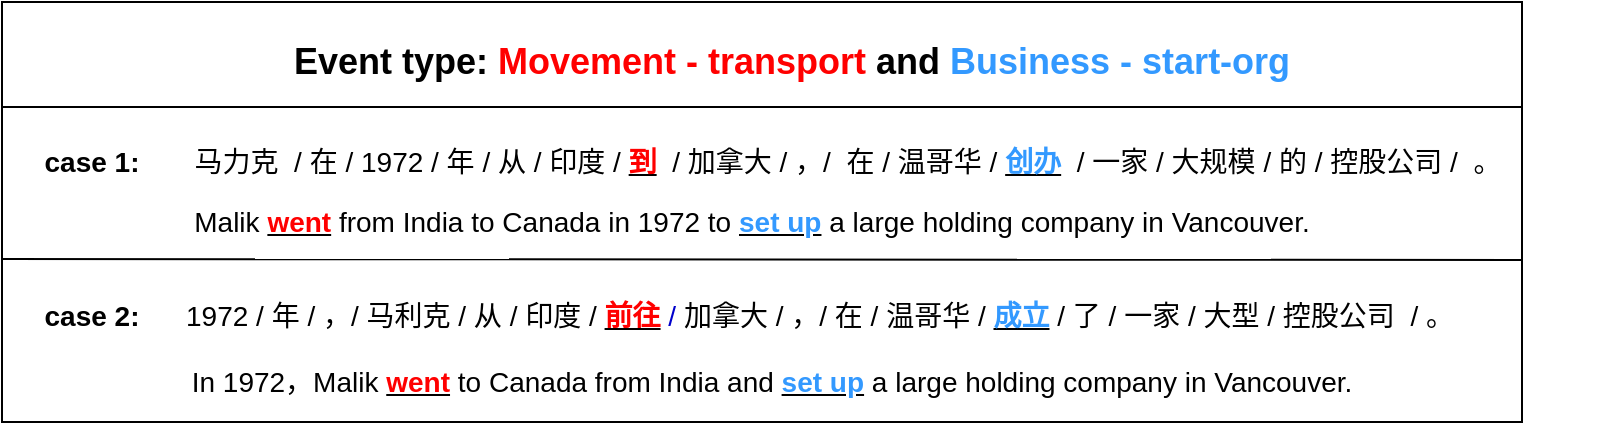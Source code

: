 <mxfile version="15.0.6" type="github">
  <diagram id="RElzUW7_110__9JSAztV" name="Page-1">
    <mxGraphModel dx="1038" dy="547" grid="1" gridSize="10" guides="1" tooltips="1" connect="1" arrows="1" fold="1" page="1" pageScale="1" pageWidth="827" pageHeight="1169" math="0" shadow="0">
      <root>
        <mxCell id="0" />
        <mxCell id="1" parent="0" />
        <mxCell id="R6Tk0D-HItUWDzAK6WLv-10" value="" style="rounded=0;whiteSpace=wrap;html=1;" vertex="1" parent="1">
          <mxGeometry x="40" y="120" width="760" height="210" as="geometry" />
        </mxCell>
        <mxCell id="R6Tk0D-HItUWDzAK6WLv-11" value="&lt;span style=&quot;font-size: 14px&quot;&gt;马力克&amp;nbsp; / 在 / 1972 / 年 / 从 / 印度 /&amp;nbsp;&lt;/span&gt;&lt;b style=&quot;font-size: 14px&quot;&gt;&lt;u&gt;&lt;font color=&quot;#ff0000&quot;&gt;到&lt;/font&gt;&lt;/u&gt;&amp;nbsp;&lt;/b&gt;&lt;span style=&quot;font-size: 14px&quot;&gt;&amp;nbsp;/ 加拿大 / ，/&amp;nbsp; 在 / 温哥华 /&amp;nbsp;&lt;/span&gt;&lt;b style=&quot;font-size: 14px&quot;&gt;&lt;u&gt;&lt;font color=&quot;#3399ff&quot;&gt;创办&lt;/font&gt;&lt;/u&gt;&lt;/b&gt;&lt;font color=&quot;#ff0000&quot; style=&quot;font-size: 14px&quot;&gt;&amp;nbsp;&amp;nbsp;&lt;/font&gt;&lt;span style=&quot;font-size: 14px&quot;&gt;/ 一家 / 大规模 / 的 / 控股公司 /&amp;nbsp; 。&lt;/span&gt;" style="text;html=1;strokeColor=none;fillColor=none;align=center;verticalAlign=middle;whiteSpace=wrap;rounded=0;" vertex="1" parent="1">
          <mxGeometry x="83" y="190" width="760" height="20" as="geometry" />
        </mxCell>
        <mxCell id="R6Tk0D-HItUWDzAK6WLv-12" value="&lt;span style=&quot;font-size: 14px&quot;&gt;1972 / 年 / ，/ 马利克 / 从 / 印度 /&amp;nbsp;&lt;/span&gt;&lt;b style=&quot;font-size: 14px&quot;&gt;&lt;u&gt;&lt;font color=&quot;#ff0000&quot;&gt;前往&lt;/font&gt;&lt;/u&gt;&lt;/b&gt;&lt;font color=&quot;#0000cc&quot; style=&quot;font-size: 14px&quot;&gt;&amp;nbsp;/&amp;nbsp;&lt;/font&gt;&lt;span style=&quot;font-size: 14px&quot;&gt;加拿大 / ，/ 在 / 温哥华 /&amp;nbsp;&lt;/span&gt;&lt;b style=&quot;font-size: 14px&quot;&gt;&lt;u&gt;&lt;font color=&quot;#3399ff&quot;&gt;成立&lt;/font&gt;&lt;/u&gt;&amp;nbsp;&lt;/b&gt;&lt;span style=&quot;font-size: 14px&quot;&gt;/ 了 / 一家 / 大型 / 控股公司&amp;nbsp; / 。&lt;/span&gt;" style="text;html=1;strokeColor=none;fillColor=none;align=center;verticalAlign=middle;whiteSpace=wrap;rounded=0;" vertex="1" parent="1">
          <mxGeometry x="99" y="267" width="700" height="20" as="geometry" />
        </mxCell>
        <mxCell id="R6Tk0D-HItUWDzAK6WLv-13" value="&lt;span style=&quot;font-size: 14px&quot;&gt;In 1972，Malik&amp;nbsp;&lt;/span&gt;&lt;b style=&quot;font-size: 14px&quot;&gt;&lt;u&gt;&lt;font color=&quot;#ff0000&quot;&gt;went&lt;/font&gt;&lt;/u&gt;&lt;/b&gt;&lt;span style=&quot;font-size: 14px&quot;&gt;&lt;font color=&quot;#ff0000&quot;&gt;&amp;nbsp;&lt;/font&gt;to Canada from India and&amp;nbsp;&lt;/span&gt;&lt;b style=&quot;font-size: 14px&quot;&gt;&lt;u&gt;&lt;font color=&quot;#3399ff&quot;&gt;set up&lt;/font&gt;&lt;/u&gt;&lt;/b&gt;&lt;span style=&quot;font-size: 14px&quot;&gt;&amp;nbsp;a large holding company in Vancouver.&lt;/span&gt;" style="text;html=1;strokeColor=none;fillColor=none;align=center;verticalAlign=middle;whiteSpace=wrap;rounded=0;" vertex="1" parent="1">
          <mxGeometry x="100" y="300" width="650" height="20" as="geometry" />
        </mxCell>
        <mxCell id="R6Tk0D-HItUWDzAK6WLv-14" value="&lt;span style=&quot;font-size: 14px&quot;&gt;Malik&amp;nbsp;&lt;/span&gt;&lt;b style=&quot;font-size: 14px&quot;&gt;&lt;u&gt;&lt;font color=&quot;#ff0000&quot;&gt;went&lt;/font&gt;&lt;/u&gt;&lt;/b&gt;&lt;span style=&quot;font-size: 14px&quot;&gt;&amp;nbsp;from India to Canada in 1972 to&amp;nbsp;&lt;/span&gt;&lt;b style=&quot;font-size: 14px&quot;&gt;&lt;u&gt;&lt;font color=&quot;#3399ff&quot;&gt;set up&lt;/font&gt;&lt;/u&gt;&lt;/b&gt;&lt;span style=&quot;font-size: 14px&quot;&gt;&amp;nbsp;a large holding company in Vancouver.&lt;/span&gt;" style="text;html=1;strokeColor=none;fillColor=none;align=center;verticalAlign=middle;whiteSpace=wrap;rounded=0;" vertex="1" parent="1">
          <mxGeometry x="100" y="220" width="630" height="20" as="geometry" />
        </mxCell>
        <mxCell id="R6Tk0D-HItUWDzAK6WLv-15" value="&lt;b&gt;&lt;font style=&quot;font-size: 14px&quot;&gt;case 1:&lt;/font&gt;&lt;/b&gt;" style="text;html=1;strokeColor=none;fillColor=none;align=center;verticalAlign=middle;whiteSpace=wrap;rounded=0;" vertex="1" parent="1">
          <mxGeometry x="60" y="190" width="49.75" height="20" as="geometry" />
        </mxCell>
        <mxCell id="R6Tk0D-HItUWDzAK6WLv-16" value="&lt;b&gt;&lt;font style=&quot;font-size: 14px&quot;&gt;case 2:&lt;/font&gt;&lt;/b&gt;" style="text;html=1;strokeColor=none;fillColor=none;align=center;verticalAlign=middle;whiteSpace=wrap;rounded=0;" vertex="1" parent="1">
          <mxGeometry x="60" y="267" width="49.75" height="20" as="geometry" />
        </mxCell>
        <mxCell id="R6Tk0D-HItUWDzAK6WLv-17" value="" style="endArrow=none;html=1;exitX=0;exitY=0.25;exitDx=0;exitDy=0;" edge="1" parent="1">
          <mxGeometry width="50" height="50" relative="1" as="geometry">
            <mxPoint x="40" y="248.5" as="sourcePoint" />
            <mxPoint x="800" y="249" as="targetPoint" />
          </mxGeometry>
        </mxCell>
        <mxCell id="R6Tk0D-HItUWDzAK6WLv-18" value="" style="endArrow=none;html=1;exitX=0;exitY=0.25;exitDx=0;exitDy=0;entryX=1;entryY=0.25;entryDx=0;entryDy=0;" edge="1" parent="1" source="R6Tk0D-HItUWDzAK6WLv-10" target="R6Tk0D-HItUWDzAK6WLv-10">
          <mxGeometry width="50" height="50" relative="1" as="geometry">
            <mxPoint x="460" y="130" as="sourcePoint" />
            <mxPoint x="510" y="80" as="targetPoint" />
          </mxGeometry>
        </mxCell>
        <mxCell id="R6Tk0D-HItUWDzAK6WLv-19" value="&lt;font style=&quot;font-size: 18px&quot;&gt;&lt;b&gt;Event type: &lt;font color=&quot;#ff0000&quot;&gt;Movement - transport&lt;/font&gt; and &lt;font color=&quot;#3399ff&quot;&gt;Business - start-org&lt;/font&gt;&lt;/b&gt;&lt;/font&gt;" style="text;html=1;strokeColor=none;fillColor=none;align=center;verticalAlign=middle;whiteSpace=wrap;rounded=0;" vertex="1" parent="1">
          <mxGeometry x="150" y="140" width="570" height="20" as="geometry" />
        </mxCell>
      </root>
    </mxGraphModel>
  </diagram>
</mxfile>
